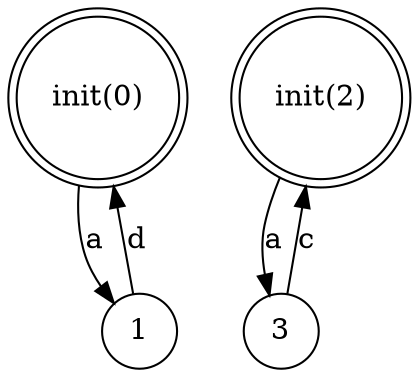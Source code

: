 Digraph {
  0 [label = "init(0)"];
  2 [label = "init(2)"];
  0 [shape = doublecircle];
  1 [shape = circle];
  2 [shape = doublecircle];
  3 [shape = circle];
  0 -> 1 [label="a"];
  1 -> 0 [label="d"];
  2 -> 3 [label="a"];
  3 -> 2 [label="c"];
}
